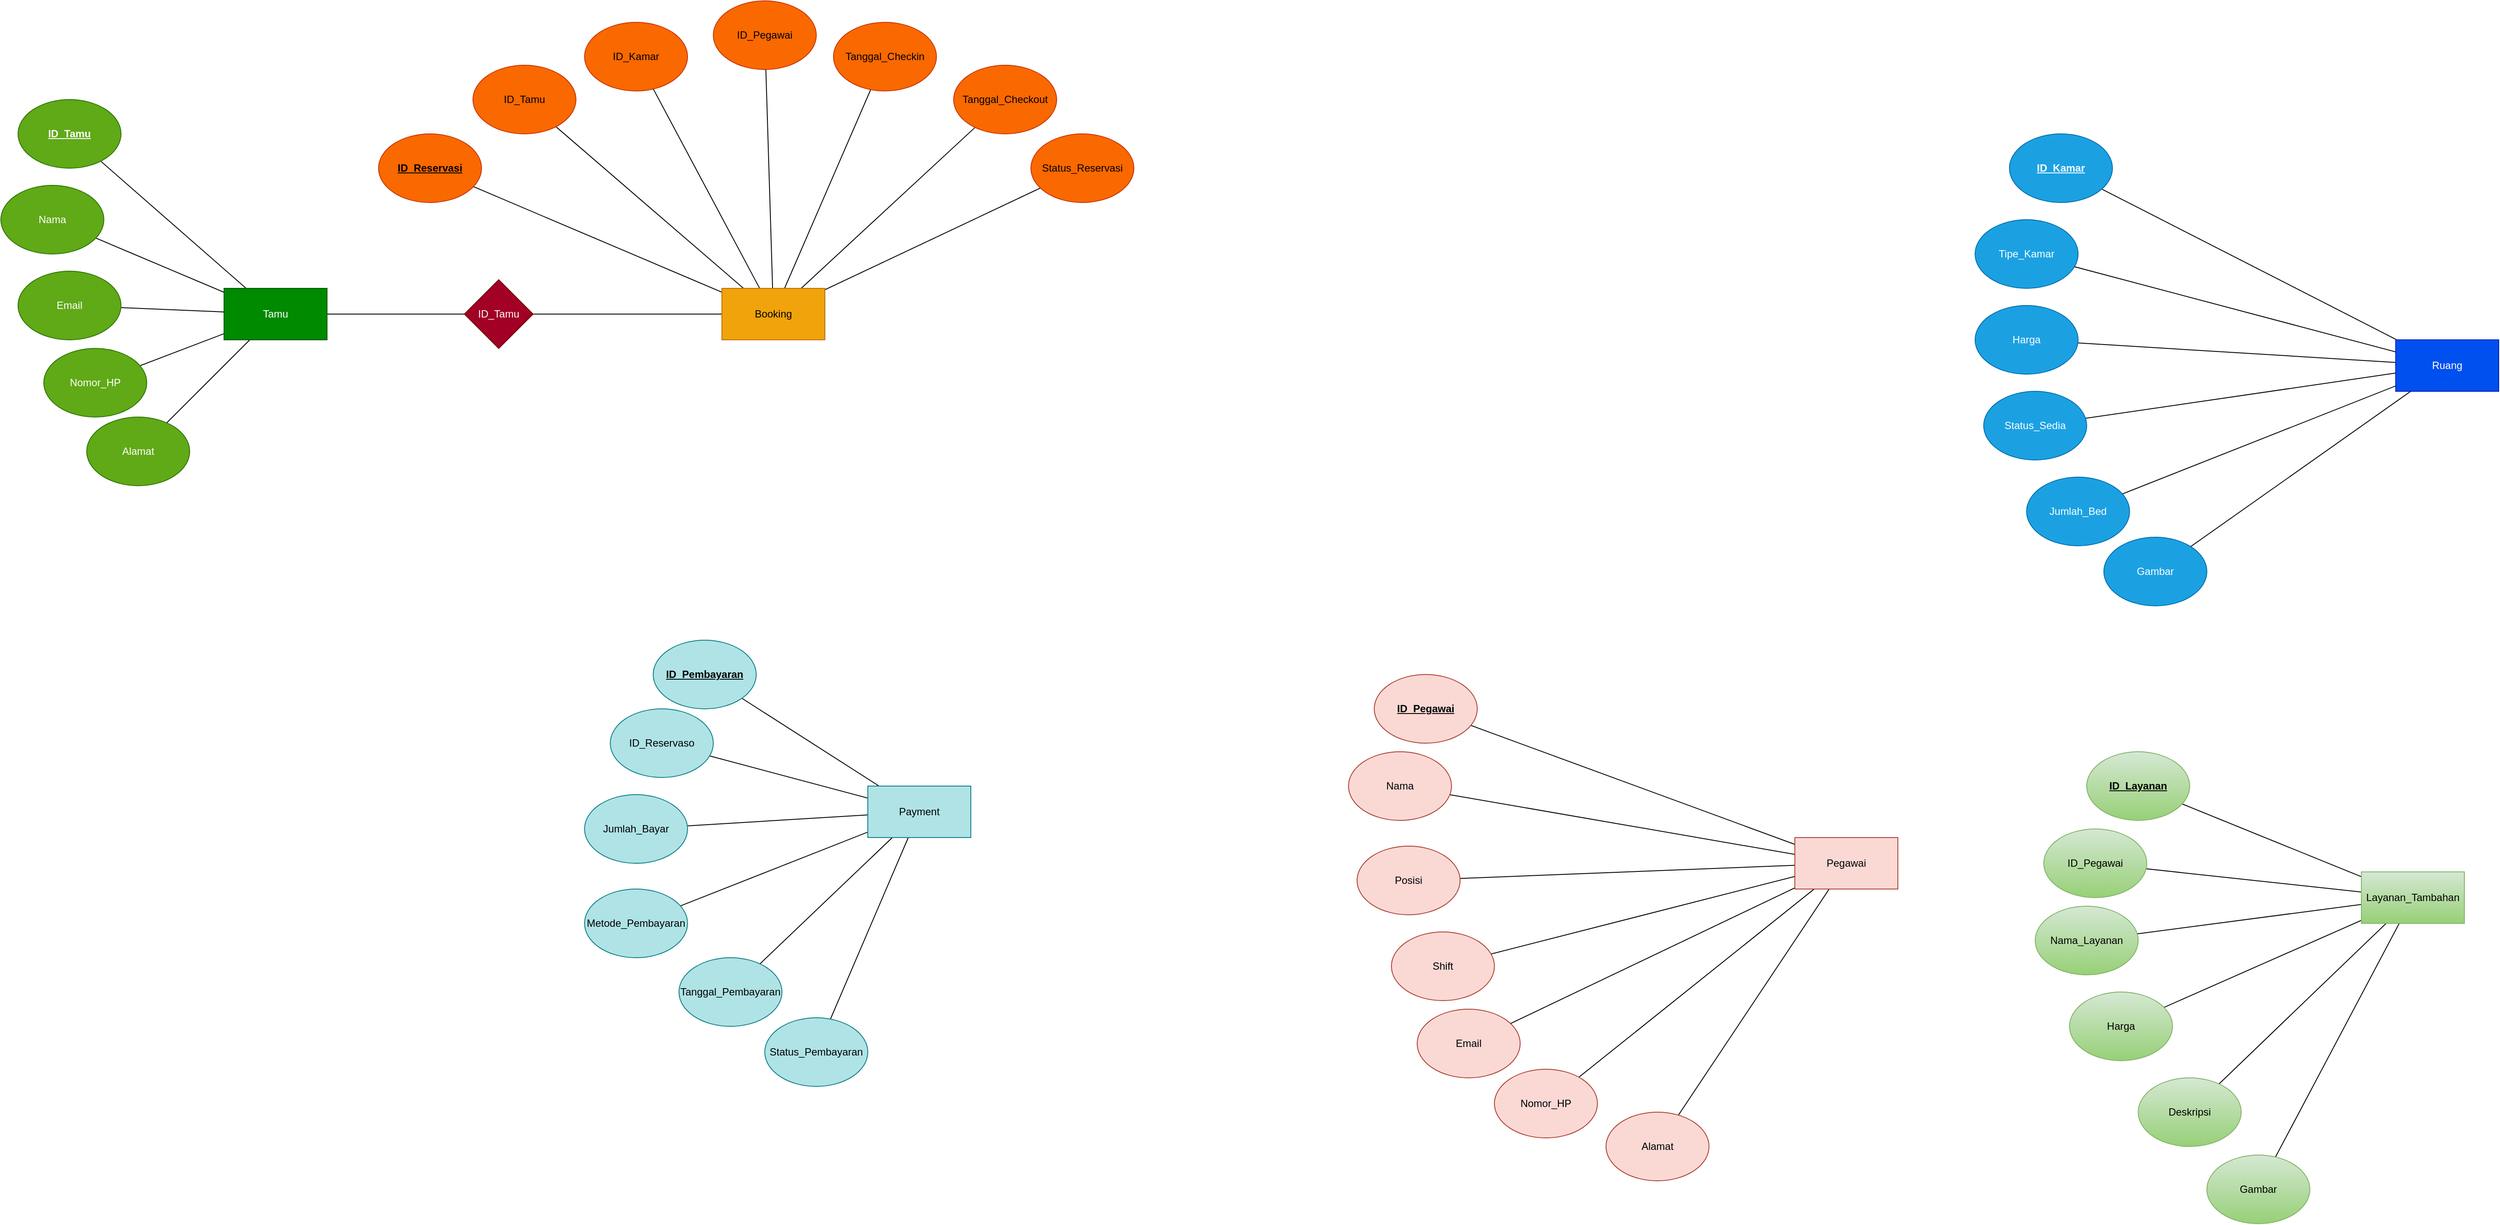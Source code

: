 <mxfile version="26.2.13">
  <diagram name="Page-1" id="5b6cXbMIFhht2GzxUnYm">
    <mxGraphModel dx="1453" dy="1465" grid="1" gridSize="10" guides="1" tooltips="1" connect="1" arrows="1" fold="1" page="1" pageScale="1" pageWidth="850" pageHeight="1100" math="0" shadow="0">
      <root>
        <mxCell id="0" />
        <mxCell id="1" parent="0" />
        <mxCell id="e2a9GpqA6ZSLNUHN16Bm-10" value="" style="endArrow=none;html=1;rounded=0;entryX=0.5;entryY=0.5;entryDx=0;entryDy=0;entryPerimeter=0;exitX=0.5;exitY=0.5;exitDx=0;exitDy=0;exitPerimeter=0;" edge="1" parent="1" source="e2a9GpqA6ZSLNUHN16Bm-9" target="p-pOgN2rcpTyZTC6pipD-4">
          <mxGeometry width="50" height="50" relative="1" as="geometry">
            <mxPoint x="-260" y="160" as="sourcePoint" />
            <mxPoint x="-210" y="110" as="targetPoint" />
          </mxGeometry>
        </mxCell>
        <mxCell id="e2a9GpqA6ZSLNUHN16Bm-11" value="" style="endArrow=none;html=1;rounded=0;entryX=0.5;entryY=0.5;entryDx=0;entryDy=0;entryPerimeter=0;exitX=0.5;exitY=0.5;exitDx=0;exitDy=0;exitPerimeter=0;" edge="1" parent="1" source="e2a9GpqA6ZSLNUHN16Bm-9" target="p-pOgN2rcpTyZTC6pipD-13">
          <mxGeometry width="50" height="50" relative="1" as="geometry">
            <mxPoint x="-170" y="100" as="sourcePoint" />
            <mxPoint x="-210" y="110" as="targetPoint" />
          </mxGeometry>
        </mxCell>
        <mxCell id="e2a9GpqA6ZSLNUHN16Bm-6" value="" style="endArrow=none;html=1;rounded=0;entryX=0.5;entryY=0.5;entryDx=0;entryDy=0;entryPerimeter=0;exitX=0.5;exitY=0.5;exitDx=0;exitDy=0;exitPerimeter=0;" edge="1" parent="1" source="p-pOgN2rcpTyZTC6pipD-15" target="e2a9GpqA6ZSLNUHN16Bm-5">
          <mxGeometry width="50" height="50" relative="1" as="geometry">
            <mxPoint x="1550" y="790" as="sourcePoint" />
            <mxPoint x="1600" y="740" as="targetPoint" />
          </mxGeometry>
        </mxCell>
        <mxCell id="e2a9GpqA6ZSLNUHN16Bm-2" value="" style="endArrow=none;html=1;rounded=0;entryX=0.5;entryY=0.5;entryDx=0;entryDy=0;entryPerimeter=0;exitX=0.5;exitY=0.5;exitDx=0;exitDy=0;exitPerimeter=0;" edge="1" parent="1" source="p-pOgN2rcpTyZTC6pipD-13" target="e2a9GpqA6ZSLNUHN16Bm-1">
          <mxGeometry width="50" height="50" relative="1" as="geometry">
            <mxPoint x="850" y="90" as="sourcePoint" />
            <mxPoint x="900" y="40" as="targetPoint" />
          </mxGeometry>
        </mxCell>
        <mxCell id="p-pOgN2rcpTyZTC6pipD-81" value="" style="endArrow=none;html=1;rounded=0;exitX=0.5;exitY=0.5;exitDx=0;exitDy=0;exitPerimeter=0;entryX=0.5;entryY=0.5;entryDx=0;entryDy=0;entryPerimeter=0;" parent="1" source="p-pOgN2rcpTyZTC6pipD-80" target="p-pOgN2rcpTyZTC6pipD-15" edge="1">
          <mxGeometry width="50" height="50" relative="1" as="geometry">
            <mxPoint x="1530" y="860" as="sourcePoint" />
            <mxPoint x="1580" y="810" as="targetPoint" />
          </mxGeometry>
        </mxCell>
        <mxCell id="p-pOgN2rcpTyZTC6pipD-82" value="" style="endArrow=none;html=1;rounded=0;entryX=0.5;entryY=0.5;entryDx=0;entryDy=0;entryPerimeter=0;exitX=0.5;exitY=0.5;exitDx=0;exitDy=0;exitPerimeter=0;" parent="1" source="p-pOgN2rcpTyZTC6pipD-15" target="p-pOgN2rcpTyZTC6pipD-79" edge="1">
          <mxGeometry width="50" height="50" relative="1" as="geometry">
            <mxPoint x="1530" y="860" as="sourcePoint" />
            <mxPoint x="1580" y="810" as="targetPoint" />
          </mxGeometry>
        </mxCell>
        <mxCell id="p-pOgN2rcpTyZTC6pipD-83" value="" style="endArrow=none;html=1;rounded=0;entryX=0.5;entryY=0.5;entryDx=0;entryDy=0;entryPerimeter=0;exitX=0.5;exitY=0.5;exitDx=0;exitDy=0;exitPerimeter=0;" parent="1" source="p-pOgN2rcpTyZTC6pipD-15" target="p-pOgN2rcpTyZTC6pipD-78" edge="1">
          <mxGeometry width="50" height="50" relative="1" as="geometry">
            <mxPoint x="1530" y="860" as="sourcePoint" />
            <mxPoint x="1580" y="810" as="targetPoint" />
          </mxGeometry>
        </mxCell>
        <mxCell id="p-pOgN2rcpTyZTC6pipD-84" value="" style="endArrow=none;html=1;rounded=0;entryX=0.5;entryY=0.5;entryDx=0;entryDy=0;entryPerimeter=0;exitX=0.5;exitY=0.5;exitDx=0;exitDy=0;exitPerimeter=0;" parent="1" source="p-pOgN2rcpTyZTC6pipD-15" target="p-pOgN2rcpTyZTC6pipD-77" edge="1">
          <mxGeometry width="50" height="50" relative="1" as="geometry">
            <mxPoint x="1530" y="860" as="sourcePoint" />
            <mxPoint x="1580" y="810" as="targetPoint" />
          </mxGeometry>
        </mxCell>
        <mxCell id="p-pOgN2rcpTyZTC6pipD-85" value="" style="endArrow=none;html=1;rounded=0;entryX=0.5;entryY=0.5;entryDx=0;entryDy=0;entryPerimeter=0;exitX=0.5;exitY=0.5;exitDx=0;exitDy=0;exitPerimeter=0;" parent="1" source="p-pOgN2rcpTyZTC6pipD-15" target="p-pOgN2rcpTyZTC6pipD-76" edge="1">
          <mxGeometry width="50" height="50" relative="1" as="geometry">
            <mxPoint x="1530" y="860" as="sourcePoint" />
            <mxPoint x="1580" y="810" as="targetPoint" />
          </mxGeometry>
        </mxCell>
        <mxCell id="p-pOgN2rcpTyZTC6pipD-69" value="" style="endArrow=none;html=1;rounded=0;exitX=0.5;exitY=0.5;exitDx=0;exitDy=0;exitPerimeter=0;entryX=0.5;entryY=0.5;entryDx=0;entryDy=0;entryPerimeter=0;" parent="1" source="p-pOgN2rcpTyZTC6pipD-68" target="p-pOgN2rcpTyZTC6pipD-60" edge="1">
          <mxGeometry width="50" height="50" relative="1" as="geometry">
            <mxPoint x="880" y="730" as="sourcePoint" />
            <mxPoint x="930" y="680" as="targetPoint" />
          </mxGeometry>
        </mxCell>
        <mxCell id="p-pOgN2rcpTyZTC6pipD-70" value="" style="endArrow=none;html=1;rounded=0;entryX=0.5;entryY=0.5;entryDx=0;entryDy=0;entryPerimeter=0;exitX=0.5;exitY=0.5;exitDx=0;exitDy=0;exitPerimeter=0;" parent="1" source="p-pOgN2rcpTyZTC6pipD-67" target="p-pOgN2rcpTyZTC6pipD-60" edge="1">
          <mxGeometry width="50" height="50" relative="1" as="geometry">
            <mxPoint x="880" y="730" as="sourcePoint" />
            <mxPoint x="930" y="680" as="targetPoint" />
          </mxGeometry>
        </mxCell>
        <mxCell id="p-pOgN2rcpTyZTC6pipD-71" value="" style="endArrow=none;html=1;rounded=0;exitX=0.5;exitY=0.5;exitDx=0;exitDy=0;exitPerimeter=0;entryX=0.5;entryY=0.5;entryDx=0;entryDy=0;entryPerimeter=0;" parent="1" source="p-pOgN2rcpTyZTC6pipD-66" target="p-pOgN2rcpTyZTC6pipD-60" edge="1">
          <mxGeometry width="50" height="50" relative="1" as="geometry">
            <mxPoint x="880" y="730" as="sourcePoint" />
            <mxPoint x="930" y="680" as="targetPoint" />
          </mxGeometry>
        </mxCell>
        <mxCell id="p-pOgN2rcpTyZTC6pipD-72" value="" style="endArrow=none;html=1;rounded=0;entryX=0.5;entryY=0.5;entryDx=0;entryDy=0;entryPerimeter=0;exitX=0.5;exitY=0.5;exitDx=0;exitDy=0;exitPerimeter=0;" parent="1" source="p-pOgN2rcpTyZTC6pipD-65" target="p-pOgN2rcpTyZTC6pipD-60" edge="1">
          <mxGeometry width="50" height="50" relative="1" as="geometry">
            <mxPoint x="880" y="730" as="sourcePoint" />
            <mxPoint x="930" y="680" as="targetPoint" />
          </mxGeometry>
        </mxCell>
        <mxCell id="p-pOgN2rcpTyZTC6pipD-73" value="" style="endArrow=none;html=1;rounded=0;entryX=0.5;entryY=0.5;entryDx=0;entryDy=0;entryPerimeter=0;exitX=0.5;exitY=0.5;exitDx=0;exitDy=0;exitPerimeter=0;" parent="1" source="p-pOgN2rcpTyZTC6pipD-64" target="p-pOgN2rcpTyZTC6pipD-60" edge="1">
          <mxGeometry width="50" height="50" relative="1" as="geometry">
            <mxPoint x="880" y="730" as="sourcePoint" />
            <mxPoint x="930" y="680" as="targetPoint" />
          </mxGeometry>
        </mxCell>
        <mxCell id="p-pOgN2rcpTyZTC6pipD-74" value="" style="endArrow=none;html=1;rounded=0;entryX=0.5;entryY=0.5;entryDx=0;entryDy=0;entryPerimeter=0;exitX=0.5;exitY=0.5;exitDx=0;exitDy=0;exitPerimeter=0;" parent="1" source="p-pOgN2rcpTyZTC6pipD-63" target="p-pOgN2rcpTyZTC6pipD-60" edge="1">
          <mxGeometry width="50" height="50" relative="1" as="geometry">
            <mxPoint x="880" y="730" as="sourcePoint" />
            <mxPoint x="930" y="680" as="targetPoint" />
          </mxGeometry>
        </mxCell>
        <mxCell id="p-pOgN2rcpTyZTC6pipD-75" value="" style="endArrow=none;html=1;rounded=0;entryX=0.5;entryY=0.5;entryDx=0;entryDy=0;entryPerimeter=0;exitX=0.5;exitY=0.5;exitDx=0;exitDy=0;exitPerimeter=0;" parent="1" source="p-pOgN2rcpTyZTC6pipD-60" target="p-pOgN2rcpTyZTC6pipD-61" edge="1">
          <mxGeometry width="50" height="50" relative="1" as="geometry">
            <mxPoint x="880" y="730" as="sourcePoint" />
            <mxPoint x="930" y="680" as="targetPoint" />
          </mxGeometry>
        </mxCell>
        <mxCell id="p-pOgN2rcpTyZTC6pipD-54" value="" style="endArrow=none;html=1;rounded=0;entryX=0.5;entryY=0.5;entryDx=0;entryDy=0;entryPerimeter=0;exitX=0.5;exitY=0.5;exitDx=0;exitDy=0;exitPerimeter=0;" parent="1" source="p-pOgN2rcpTyZTC6pipD-53" target="p-pOgN2rcpTyZTC6pipD-14" edge="1">
          <mxGeometry width="50" height="50" relative="1" as="geometry">
            <mxPoint x="310" y="650" as="sourcePoint" />
            <mxPoint x="220" y="730" as="targetPoint" />
          </mxGeometry>
        </mxCell>
        <mxCell id="p-pOgN2rcpTyZTC6pipD-55" value="" style="endArrow=none;html=1;rounded=0;entryX=0.5;entryY=0.5;entryDx=0;entryDy=0;entryPerimeter=0;exitX=0.5;exitY=0.5;exitDx=0;exitDy=0;exitPerimeter=0;" parent="1" source="p-pOgN2rcpTyZTC6pipD-52" target="p-pOgN2rcpTyZTC6pipD-14" edge="1">
          <mxGeometry width="50" height="50" relative="1" as="geometry">
            <mxPoint x="310" y="650" as="sourcePoint" />
            <mxPoint x="360" y="600" as="targetPoint" />
          </mxGeometry>
        </mxCell>
        <mxCell id="p-pOgN2rcpTyZTC6pipD-56" value="" style="endArrow=none;html=1;rounded=0;exitX=0.5;exitY=0.5;exitDx=0;exitDy=0;exitPerimeter=0;entryX=0.5;entryY=0.5;entryDx=0;entryDy=0;entryPerimeter=0;" parent="1" source="p-pOgN2rcpTyZTC6pipD-51" target="p-pOgN2rcpTyZTC6pipD-14" edge="1">
          <mxGeometry width="50" height="50" relative="1" as="geometry">
            <mxPoint x="310" y="650" as="sourcePoint" />
            <mxPoint x="220" y="720" as="targetPoint" />
          </mxGeometry>
        </mxCell>
        <mxCell id="p-pOgN2rcpTyZTC6pipD-57" value="" style="endArrow=none;html=1;rounded=0;entryX=0.5;entryY=0.5;entryDx=0;entryDy=0;entryPerimeter=0;exitX=0.5;exitY=0.5;exitDx=0;exitDy=0;exitPerimeter=0;" parent="1" source="p-pOgN2rcpTyZTC6pipD-14" target="p-pOgN2rcpTyZTC6pipD-50" edge="1">
          <mxGeometry width="50" height="50" relative="1" as="geometry">
            <mxPoint x="210" y="730" as="sourcePoint" />
            <mxPoint x="360" y="600" as="targetPoint" />
          </mxGeometry>
        </mxCell>
        <mxCell id="p-pOgN2rcpTyZTC6pipD-58" value="" style="endArrow=none;html=1;rounded=0;entryX=0.5;entryY=0.5;entryDx=0;entryDy=0;entryPerimeter=0;exitX=0.5;exitY=0.5;exitDx=0;exitDy=0;exitPerimeter=0;" parent="1" source="p-pOgN2rcpTyZTC6pipD-14" target="p-pOgN2rcpTyZTC6pipD-49" edge="1">
          <mxGeometry width="50" height="50" relative="1" as="geometry">
            <mxPoint x="310" y="650" as="sourcePoint" />
            <mxPoint x="360" y="600" as="targetPoint" />
          </mxGeometry>
        </mxCell>
        <mxCell id="p-pOgN2rcpTyZTC6pipD-59" value="" style="endArrow=none;html=1;rounded=0;entryX=0.5;entryY=0.5;entryDx=0;entryDy=0;entryPerimeter=0;exitX=0.5;exitY=0.5;exitDx=0;exitDy=0;exitPerimeter=0;" parent="1" source="p-pOgN2rcpTyZTC6pipD-14" target="p-pOgN2rcpTyZTC6pipD-48" edge="1">
          <mxGeometry width="50" height="50" relative="1" as="geometry">
            <mxPoint x="310" y="650" as="sourcePoint" />
            <mxPoint x="360" y="600" as="targetPoint" />
          </mxGeometry>
        </mxCell>
        <mxCell id="p-pOgN2rcpTyZTC6pipD-42" value="" style="endArrow=none;html=1;rounded=0;exitX=0.5;exitY=0.5;exitDx=0;exitDy=0;exitPerimeter=0;entryX=0.5;entryY=0.5;entryDx=0;entryDy=0;entryPerimeter=0;" parent="1" source="p-pOgN2rcpTyZTC6pipD-41" target="p-pOgN2rcpTyZTC6pipD-13" edge="1">
          <mxGeometry width="50" height="50" relative="1" as="geometry">
            <mxPoint x="450" y="70" as="sourcePoint" />
            <mxPoint x="500" y="20" as="targetPoint" />
          </mxGeometry>
        </mxCell>
        <mxCell id="p-pOgN2rcpTyZTC6pipD-43" value="" style="endArrow=none;html=1;rounded=0;exitX=0.5;exitY=0.5;exitDx=0;exitDy=0;exitPerimeter=0;entryX=0.5;entryY=0.5;entryDx=0;entryDy=0;entryPerimeter=0;" parent="1" source="p-pOgN2rcpTyZTC6pipD-40" target="p-pOgN2rcpTyZTC6pipD-13" edge="1">
          <mxGeometry width="50" height="50" relative="1" as="geometry">
            <mxPoint x="450" y="70" as="sourcePoint" />
            <mxPoint x="500" y="20" as="targetPoint" />
          </mxGeometry>
        </mxCell>
        <mxCell id="p-pOgN2rcpTyZTC6pipD-44" value="" style="endArrow=none;html=1;rounded=0;exitX=0.5;exitY=0.5;exitDx=0;exitDy=0;exitPerimeter=0;entryX=0.5;entryY=0.5;entryDx=0;entryDy=0;entryPerimeter=0;" parent="1" source="p-pOgN2rcpTyZTC6pipD-39" target="p-pOgN2rcpTyZTC6pipD-13" edge="1">
          <mxGeometry width="50" height="50" relative="1" as="geometry">
            <mxPoint x="450" y="70" as="sourcePoint" />
            <mxPoint x="500" y="20" as="targetPoint" />
          </mxGeometry>
        </mxCell>
        <mxCell id="p-pOgN2rcpTyZTC6pipD-45" value="" style="endArrow=none;html=1;rounded=0;exitX=0.5;exitY=0.5;exitDx=0;exitDy=0;exitPerimeter=0;entryX=0.5;entryY=0.5;entryDx=0;entryDy=0;entryPerimeter=0;" parent="1" source="p-pOgN2rcpTyZTC6pipD-38" target="p-pOgN2rcpTyZTC6pipD-13" edge="1">
          <mxGeometry width="50" height="50" relative="1" as="geometry">
            <mxPoint x="450" y="70" as="sourcePoint" />
            <mxPoint x="500" y="20" as="targetPoint" />
          </mxGeometry>
        </mxCell>
        <mxCell id="p-pOgN2rcpTyZTC6pipD-46" value="" style="endArrow=none;html=1;rounded=0;entryX=0.5;entryY=0.5;entryDx=0;entryDy=0;entryPerimeter=0;exitX=0.5;exitY=0.5;exitDx=0;exitDy=0;exitPerimeter=0;" parent="1" source="p-pOgN2rcpTyZTC6pipD-13" target="p-pOgN2rcpTyZTC6pipD-37" edge="1">
          <mxGeometry width="50" height="50" relative="1" as="geometry">
            <mxPoint x="450" y="70" as="sourcePoint" />
            <mxPoint x="500" y="20" as="targetPoint" />
          </mxGeometry>
        </mxCell>
        <mxCell id="p-pOgN2rcpTyZTC6pipD-47" value="" style="endArrow=none;html=1;rounded=0;entryX=0.5;entryY=0.5;entryDx=0;entryDy=0;entryPerimeter=0;exitX=0.5;exitY=0.5;exitDx=0;exitDy=0;exitPerimeter=0;" parent="1" source="p-pOgN2rcpTyZTC6pipD-13" target="p-pOgN2rcpTyZTC6pipD-36" edge="1">
          <mxGeometry width="50" height="50" relative="1" as="geometry">
            <mxPoint x="450" y="70" as="sourcePoint" />
            <mxPoint x="500" y="20" as="targetPoint" />
          </mxGeometry>
        </mxCell>
        <mxCell id="p-pOgN2rcpTyZTC6pipD-30" value="" style="endArrow=none;html=1;rounded=0;exitX=0.5;exitY=0.5;exitDx=0;exitDy=0;exitPerimeter=0;entryX=0.5;entryY=0.5;entryDx=0;entryDy=0;entryPerimeter=0;" parent="1" source="p-pOgN2rcpTyZTC6pipD-24" target="p-pOgN2rcpTyZTC6pipD-12" edge="1">
          <mxGeometry width="50" height="50" relative="1" as="geometry">
            <mxPoint x="1800" y="170" as="sourcePoint" />
            <mxPoint x="1850" y="120" as="targetPoint" />
          </mxGeometry>
        </mxCell>
        <mxCell id="p-pOgN2rcpTyZTC6pipD-31" value="" style="endArrow=none;html=1;rounded=0;exitX=0.5;exitY=0.5;exitDx=0;exitDy=0;exitPerimeter=0;entryX=0.5;entryY=0.5;entryDx=0;entryDy=0;entryPerimeter=0;" parent="1" source="p-pOgN2rcpTyZTC6pipD-27" target="p-pOgN2rcpTyZTC6pipD-12" edge="1">
          <mxGeometry width="50" height="50" relative="1" as="geometry">
            <mxPoint x="1800" y="270" as="sourcePoint" />
            <mxPoint x="1850" y="220" as="targetPoint" />
          </mxGeometry>
        </mxCell>
        <mxCell id="p-pOgN2rcpTyZTC6pipD-32" value="" style="endArrow=none;html=1;rounded=0;exitX=0.5;exitY=0.5;exitDx=0;exitDy=0;exitPerimeter=0;entryX=0.5;entryY=0.5;entryDx=0;entryDy=0;entryPerimeter=0;" parent="1" source="p-pOgN2rcpTyZTC6pipD-26" target="p-pOgN2rcpTyZTC6pipD-12" edge="1">
          <mxGeometry width="50" height="50" relative="1" as="geometry">
            <mxPoint x="1810" y="280" as="sourcePoint" />
            <mxPoint x="1860" y="230" as="targetPoint" />
          </mxGeometry>
        </mxCell>
        <mxCell id="p-pOgN2rcpTyZTC6pipD-33" value="" style="endArrow=none;html=1;rounded=0;exitX=0.5;exitY=0.5;exitDx=0;exitDy=0;exitPerimeter=0;entryX=0.5;entryY=0.5;entryDx=0;entryDy=0;entryPerimeter=0;" parent="1" source="p-pOgN2rcpTyZTC6pipD-28" target="p-pOgN2rcpTyZTC6pipD-12" edge="1">
          <mxGeometry width="50" height="50" relative="1" as="geometry">
            <mxPoint x="1820" y="290" as="sourcePoint" />
            <mxPoint x="1870" y="240" as="targetPoint" />
          </mxGeometry>
        </mxCell>
        <mxCell id="p-pOgN2rcpTyZTC6pipD-34" value="" style="endArrow=none;html=1;rounded=0;exitX=0.5;exitY=0.5;exitDx=0;exitDy=0;exitPerimeter=0;entryX=0.5;entryY=0.5;entryDx=0;entryDy=0;entryPerimeter=0;" parent="1" source="p-pOgN2rcpTyZTC6pipD-29" target="p-pOgN2rcpTyZTC6pipD-12" edge="1">
          <mxGeometry width="50" height="50" relative="1" as="geometry">
            <mxPoint x="1830" y="300" as="sourcePoint" />
            <mxPoint x="1880" y="250" as="targetPoint" />
          </mxGeometry>
        </mxCell>
        <mxCell id="p-pOgN2rcpTyZTC6pipD-35" value="" style="endArrow=none;html=1;rounded=0;exitX=0.5;exitY=0.5;exitDx=0;exitDy=0;exitPerimeter=0;entryX=0.5;entryY=0.5;entryDx=0;entryDy=0;entryPerimeter=0;" parent="1" source="p-pOgN2rcpTyZTC6pipD-25" target="p-pOgN2rcpTyZTC6pipD-12" edge="1">
          <mxGeometry width="50" height="50" relative="1" as="geometry">
            <mxPoint x="1840" y="310" as="sourcePoint" />
            <mxPoint x="1890" y="260" as="targetPoint" />
          </mxGeometry>
        </mxCell>
        <mxCell id="p-pOgN2rcpTyZTC6pipD-20" value="" style="endArrow=none;html=1;rounded=0;exitX=0.5;exitY=0.5;exitDx=0;exitDy=0;exitPerimeter=0;entryX=0.5;entryY=0.5;entryDx=0;entryDy=0;entryPerimeter=0;" parent="1" source="p-pOgN2rcpTyZTC6pipD-16" target="p-pOgN2rcpTyZTC6pipD-4" edge="1">
          <mxGeometry width="50" height="50" relative="1" as="geometry">
            <mxPoint x="-760" y="230" as="sourcePoint" />
            <mxPoint x="-760" y="60" as="targetPoint" />
          </mxGeometry>
        </mxCell>
        <mxCell id="p-pOgN2rcpTyZTC6pipD-21" value="" style="endArrow=none;html=1;rounded=0;exitX=0.5;exitY=0.5;exitDx=0;exitDy=0;exitPerimeter=0;entryX=0.5;entryY=0.5;entryDx=0;entryDy=0;entryPerimeter=0;" parent="1" source="p-pOgN2rcpTyZTC6pipD-17" target="p-pOgN2rcpTyZTC6pipD-4" edge="1">
          <mxGeometry width="50" height="50" relative="1" as="geometry">
            <mxPoint x="-620" y="230" as="sourcePoint" />
            <mxPoint x="-750" y="60" as="targetPoint" />
          </mxGeometry>
        </mxCell>
        <mxCell id="p-pOgN2rcpTyZTC6pipD-22" value="" style="endArrow=none;html=1;rounded=0;exitX=0.5;exitY=0.5;exitDx=0;exitDy=0;exitPerimeter=0;entryX=0.5;entryY=0.5;entryDx=0;entryDy=0;entryPerimeter=0;" parent="1" source="p-pOgN2rcpTyZTC6pipD-18" target="p-pOgN2rcpTyZTC6pipD-4" edge="1">
          <mxGeometry width="50" height="50" relative="1" as="geometry">
            <mxPoint x="-480" y="240" as="sourcePoint" />
            <mxPoint x="-760" y="60" as="targetPoint" />
          </mxGeometry>
        </mxCell>
        <mxCell id="p-pOgN2rcpTyZTC6pipD-23" value="" style="endArrow=none;html=1;rounded=0;exitX=0.5;exitY=0.5;exitDx=0;exitDy=0;exitPerimeter=0;entryX=0.5;entryY=0.5;entryDx=0;entryDy=0;entryPerimeter=0;" parent="1" source="p-pOgN2rcpTyZTC6pipD-19" target="p-pOgN2rcpTyZTC6pipD-4" edge="1">
          <mxGeometry width="50" height="50" relative="1" as="geometry">
            <mxPoint x="-350" y="230" as="sourcePoint" />
            <mxPoint x="-760" y="60" as="targetPoint" />
          </mxGeometry>
        </mxCell>
        <mxCell id="p-pOgN2rcpTyZTC6pipD-10" value="" style="endArrow=none;html=1;rounded=0;exitX=0.5;exitY=0.5;exitDx=0;exitDy=0;exitPerimeter=0;entryX=0.5;entryY=0.5;entryDx=0;entryDy=0;entryPerimeter=0;" parent="1" source="p-pOgN2rcpTyZTC6pipD-8" target="p-pOgN2rcpTyZTC6pipD-4" edge="1">
          <mxGeometry width="50" height="50" relative="1" as="geometry">
            <mxPoint x="-530" y="310" as="sourcePoint" />
            <mxPoint x="-480" y="260" as="targetPoint" />
          </mxGeometry>
        </mxCell>
        <mxCell id="p-pOgN2rcpTyZTC6pipD-4" value="Tamu" style="rounded=0;whiteSpace=wrap;html=1;points=[[0.5,0.5,0,0,0]];fillColor=#008a00;fontColor=#ffffff;strokeColor=#005700;" parent="1" vertex="1">
          <mxGeometry x="-580" width="120" height="60" as="geometry" />
        </mxCell>
        <mxCell id="p-pOgN2rcpTyZTC6pipD-8" value="&lt;b&gt;&lt;u&gt;ID_Tamu&lt;/u&gt;&lt;/b&gt;" style="ellipse;whiteSpace=wrap;html=1;points=[[0.5,0.5,0,0,0]];fillColor=#60a917;fontColor=#ffffff;strokeColor=#2D7600;" parent="1" vertex="1">
          <mxGeometry x="-820" y="-220" width="120" height="80" as="geometry" />
        </mxCell>
        <mxCell id="p-pOgN2rcpTyZTC6pipD-12" value="Ruang" style="rounded=0;whiteSpace=wrap;html=1;points=[[0.5,0.5,0,0,0]];fillColor=#0050ef;fontColor=#ffffff;strokeColor=#001DBC;" parent="1" vertex="1">
          <mxGeometry x="1950" y="60" width="120" height="60" as="geometry" />
        </mxCell>
        <mxCell id="p-pOgN2rcpTyZTC6pipD-13" value="Booking" style="rounded=0;whiteSpace=wrap;html=1;points=[[0.5,0.5,0,0,0]];fillColor=#f0a30a;fontColor=#000000;strokeColor=#BD7000;" parent="1" vertex="1">
          <mxGeometry width="120" height="60" as="geometry" />
        </mxCell>
        <mxCell id="p-pOgN2rcpTyZTC6pipD-14" value="Payment" style="rounded=0;whiteSpace=wrap;html=1;points=[[0.5,0.5,0,0,0]];fillColor=#b0e3e6;strokeColor=#0e8088;" parent="1" vertex="1">
          <mxGeometry x="170" y="580" width="120" height="60" as="geometry" />
        </mxCell>
        <mxCell id="p-pOgN2rcpTyZTC6pipD-15" value="Layanan_Tambahan" style="rounded=0;whiteSpace=wrap;html=1;points=[[0.5,0.5,0,0,0]];fillColor=#d5e8d4;gradientColor=#97d077;strokeColor=#82b366;" parent="1" vertex="1">
          <mxGeometry x="1910" y="680" width="120" height="60" as="geometry" />
        </mxCell>
        <mxCell id="p-pOgN2rcpTyZTC6pipD-16" value="Nama" style="ellipse;whiteSpace=wrap;html=1;points=[[0.5,0.5,0,0,0]];fillColor=#60a917;fontColor=#ffffff;strokeColor=#2D7600;" parent="1" vertex="1">
          <mxGeometry x="-840" y="-120" width="120" height="80" as="geometry" />
        </mxCell>
        <mxCell id="p-pOgN2rcpTyZTC6pipD-17" value="Email" style="ellipse;whiteSpace=wrap;html=1;points=[[0.5,0.5,0,0,0]];fillColor=#60a917;fontColor=#ffffff;strokeColor=#2D7600;" parent="1" vertex="1">
          <mxGeometry x="-820" y="-20" width="120" height="80" as="geometry" />
        </mxCell>
        <mxCell id="p-pOgN2rcpTyZTC6pipD-18" value="Nomor_HP" style="ellipse;whiteSpace=wrap;html=1;points=[[0.5,0.5,0,0,0]];fillColor=#60a917;fontColor=#ffffff;strokeColor=#2D7600;" parent="1" vertex="1">
          <mxGeometry x="-790" y="70" width="120" height="80" as="geometry" />
        </mxCell>
        <mxCell id="p-pOgN2rcpTyZTC6pipD-19" value="Alamat" style="ellipse;whiteSpace=wrap;html=1;points=[[0.5,0.5,0,0,0]];fillColor=#60a917;fontColor=#ffffff;strokeColor=#2D7600;" parent="1" vertex="1">
          <mxGeometry x="-740" y="150" width="120" height="80" as="geometry" />
        </mxCell>
        <mxCell id="p-pOgN2rcpTyZTC6pipD-24" value="&lt;b&gt;&lt;u&gt;ID_Kamar&lt;/u&gt;&lt;/b&gt;" style="ellipse;whiteSpace=wrap;html=1;points=[[0.5,0.5,0,0,0]];fillColor=#1ba1e2;fontColor=#ffffff;strokeColor=#006EAF;" parent="1" vertex="1">
          <mxGeometry x="1500" y="-180" width="120" height="80" as="geometry" />
        </mxCell>
        <mxCell id="p-pOgN2rcpTyZTC6pipD-25" value="Tipe_Kamar" style="ellipse;whiteSpace=wrap;html=1;points=[[0.5,0.5,0,0,0]];fillColor=#1ba1e2;fontColor=#ffffff;strokeColor=#006EAF;" parent="1" vertex="1">
          <mxGeometry x="1460" y="-80" width="120" height="80" as="geometry" />
        </mxCell>
        <mxCell id="p-pOgN2rcpTyZTC6pipD-26" value="Harga" style="ellipse;whiteSpace=wrap;html=1;points=[[0.5,0.5,0,0,0]];fillColor=#1ba1e2;fontColor=#ffffff;strokeColor=#006EAF;" parent="1" vertex="1">
          <mxGeometry x="1460" y="20" width="120" height="80" as="geometry" />
        </mxCell>
        <mxCell id="p-pOgN2rcpTyZTC6pipD-27" value="Status_Sedia" style="ellipse;whiteSpace=wrap;html=1;points=[[0.5,0.5,0,0,0]];fillColor=#1ba1e2;fontColor=#ffffff;strokeColor=#006EAF;" parent="1" vertex="1">
          <mxGeometry x="1470" y="120" width="120" height="80" as="geometry" />
        </mxCell>
        <mxCell id="p-pOgN2rcpTyZTC6pipD-28" value="Jumlah_Bed" style="ellipse;whiteSpace=wrap;html=1;points=[[0.5,0.5,0,0,0]];fillColor=#1ba1e2;fontColor=#ffffff;strokeColor=#006EAF;" parent="1" vertex="1">
          <mxGeometry x="1520" y="220" width="120" height="80" as="geometry" />
        </mxCell>
        <mxCell id="p-pOgN2rcpTyZTC6pipD-29" value="Gambar" style="ellipse;whiteSpace=wrap;html=1;points=[[0.5,0.5,0,0,0]];fillColor=#1ba1e2;fontColor=#ffffff;strokeColor=#006EAF;" parent="1" vertex="1">
          <mxGeometry x="1610" y="290" width="120" height="80" as="geometry" />
        </mxCell>
        <mxCell id="p-pOgN2rcpTyZTC6pipD-36" value="&lt;b&gt;&lt;u&gt;ID_Reservasi&lt;/u&gt;&lt;/b&gt;" style="ellipse;whiteSpace=wrap;html=1;points=[[0.5,0.5,0,0,0]];fillColor=#fa6800;strokeColor=#C73500;fontColor=#000000;" parent="1" vertex="1">
          <mxGeometry x="-400" y="-180" width="120" height="80" as="geometry" />
        </mxCell>
        <mxCell id="p-pOgN2rcpTyZTC6pipD-37" value="ID_Tamu" style="ellipse;whiteSpace=wrap;html=1;points=[[0.5,0.5,0,0,0]];fillColor=#fa6800;strokeColor=#C73500;fontColor=#000000;" parent="1" vertex="1">
          <mxGeometry x="-290" y="-260" width="120" height="80" as="geometry" />
        </mxCell>
        <mxCell id="p-pOgN2rcpTyZTC6pipD-38" value="ID_Kamar" style="ellipse;whiteSpace=wrap;html=1;points=[[0.5,0.5,0,0,0]];fillColor=#fa6800;strokeColor=#C73500;fontColor=#000000;" parent="1" vertex="1">
          <mxGeometry x="-160" y="-310" width="120" height="80" as="geometry" />
        </mxCell>
        <mxCell id="p-pOgN2rcpTyZTC6pipD-39" value="Tanggal_Checkin" style="ellipse;whiteSpace=wrap;html=1;points=[[0.5,0.5,0,0,0]];fillColor=#fa6800;strokeColor=#C73500;fontColor=#000000;" parent="1" vertex="1">
          <mxGeometry x="130" y="-310" width="120" height="80" as="geometry" />
        </mxCell>
        <mxCell id="p-pOgN2rcpTyZTC6pipD-40" value="Tanggal_Checkout" style="ellipse;whiteSpace=wrap;html=1;points=[[0.5,0.5,0,0,0]];fillColor=#fa6800;strokeColor=#C73500;fontColor=#000000;" parent="1" vertex="1">
          <mxGeometry x="270" y="-260" width="120" height="80" as="geometry" />
        </mxCell>
        <mxCell id="p-pOgN2rcpTyZTC6pipD-41" value="Status_Reservasi" style="ellipse;whiteSpace=wrap;html=1;points=[[0.5,0.5,0,0,0]];fillColor=#fa6800;strokeColor=#C73500;fontColor=#000000;" parent="1" vertex="1">
          <mxGeometry x="360" y="-180" width="120" height="80" as="geometry" />
        </mxCell>
        <mxCell id="p-pOgN2rcpTyZTC6pipD-48" value="&lt;b&gt;&lt;u&gt;ID_Pembayaran&lt;/u&gt;&lt;/b&gt;" style="ellipse;whiteSpace=wrap;html=1;points=[[0.5,0.5,0,0,0]];fillColor=#b0e3e6;strokeColor=#0e8088;" parent="1" vertex="1">
          <mxGeometry x="-80" y="410" width="120" height="80" as="geometry" />
        </mxCell>
        <mxCell id="p-pOgN2rcpTyZTC6pipD-49" value="ID_Reservaso" style="ellipse;whiteSpace=wrap;html=1;points=[[0.5,0.5,0,0,0]];fillColor=#b0e3e6;strokeColor=#0e8088;" parent="1" vertex="1">
          <mxGeometry x="-130" y="490" width="120" height="80" as="geometry" />
        </mxCell>
        <mxCell id="p-pOgN2rcpTyZTC6pipD-50" value="Jumlah_Bayar" style="ellipse;whiteSpace=wrap;html=1;points=[[0.5,0.5,0,0,0]];fillColor=#b0e3e6;strokeColor=#0e8088;" parent="1" vertex="1">
          <mxGeometry x="-160" y="590" width="120" height="80" as="geometry" />
        </mxCell>
        <mxCell id="p-pOgN2rcpTyZTC6pipD-51" value="Metode_Pembayaran" style="ellipse;whiteSpace=wrap;html=1;points=[[0.5,0.5,0,0,0]];fillColor=#b0e3e6;strokeColor=#0e8088;" parent="1" vertex="1">
          <mxGeometry x="-160" y="700" width="120" height="80" as="geometry" />
        </mxCell>
        <mxCell id="p-pOgN2rcpTyZTC6pipD-52" value="Tanggal_Pembayaran" style="ellipse;whiteSpace=wrap;html=1;points=[[0.5,0.5,0,0,0]];fillColor=#b0e3e6;strokeColor=#0e8088;" parent="1" vertex="1">
          <mxGeometry x="-50" y="780" width="120" height="80" as="geometry" />
        </mxCell>
        <mxCell id="p-pOgN2rcpTyZTC6pipD-53" value="Status_Pembayaran" style="ellipse;whiteSpace=wrap;html=1;points=[[0.5,0.5,0,0,0]];fillColor=#b0e3e6;strokeColor=#0e8088;" parent="1" vertex="1">
          <mxGeometry x="50" y="850" width="120" height="80" as="geometry" />
        </mxCell>
        <mxCell id="p-pOgN2rcpTyZTC6pipD-60" value="Pegawai" style="rounded=0;whiteSpace=wrap;html=1;points=[[0.5,0.5,0,0,0]];fillColor=#fad9d5;strokeColor=#ae4132;" parent="1" vertex="1">
          <mxGeometry x="1250" y="640" width="120" height="60" as="geometry" />
        </mxCell>
        <mxCell id="p-pOgN2rcpTyZTC6pipD-61" value="&lt;b&gt;&lt;u&gt;ID_Pegawai&lt;/u&gt;&lt;/b&gt;" style="ellipse;whiteSpace=wrap;html=1;points=[[0.5,0.5,0,0,0]];fillColor=#fad9d5;strokeColor=#ae4132;" parent="1" vertex="1">
          <mxGeometry x="760" y="450" width="120" height="80" as="geometry" />
        </mxCell>
        <mxCell id="p-pOgN2rcpTyZTC6pipD-63" value="Nama" style="ellipse;whiteSpace=wrap;html=1;points=[[0.5,0.5,0,0,0]];fillColor=#fad9d5;strokeColor=#ae4132;" parent="1" vertex="1">
          <mxGeometry x="730" y="540" width="120" height="80" as="geometry" />
        </mxCell>
        <mxCell id="p-pOgN2rcpTyZTC6pipD-64" value="Posisi" style="ellipse;whiteSpace=wrap;html=1;points=[[0.5,0.5,0,0,0]];fillColor=#fad9d5;strokeColor=#ae4132;" parent="1" vertex="1">
          <mxGeometry x="740" y="650" width="120" height="80" as="geometry" />
        </mxCell>
        <mxCell id="p-pOgN2rcpTyZTC6pipD-65" value="Shift" style="ellipse;whiteSpace=wrap;html=1;points=[[0.5,0.5,0,0,0]];fillColor=#fad9d5;strokeColor=#ae4132;" parent="1" vertex="1">
          <mxGeometry x="780" y="750" width="120" height="80" as="geometry" />
        </mxCell>
        <mxCell id="p-pOgN2rcpTyZTC6pipD-66" value="Email" style="ellipse;whiteSpace=wrap;html=1;points=[[0.5,0.5,0,0,0]];fillColor=#fad9d5;strokeColor=#ae4132;" parent="1" vertex="1">
          <mxGeometry x="810" y="840" width="120" height="80" as="geometry" />
        </mxCell>
        <mxCell id="p-pOgN2rcpTyZTC6pipD-67" value="Nomor_HP" style="ellipse;whiteSpace=wrap;html=1;points=[[0.5,0.5,0,0,0]];fillColor=#fad9d5;strokeColor=#ae4132;" parent="1" vertex="1">
          <mxGeometry x="900" y="910" width="120" height="80" as="geometry" />
        </mxCell>
        <mxCell id="p-pOgN2rcpTyZTC6pipD-68" value="Alamat" style="ellipse;whiteSpace=wrap;html=1;points=[[0.5,0.5,0,0,0]];fillColor=#fad9d5;strokeColor=#ae4132;" parent="1" vertex="1">
          <mxGeometry x="1030" y="960" width="120" height="80" as="geometry" />
        </mxCell>
        <mxCell id="p-pOgN2rcpTyZTC6pipD-76" value="&lt;b&gt;&lt;u&gt;ID_Layanan&lt;/u&gt;&lt;/b&gt;" style="ellipse;whiteSpace=wrap;html=1;points=[[0.5,0.5,0,0,0]];fillColor=#d5e8d4;gradientColor=#97d077;strokeColor=#82b366;" parent="1" vertex="1">
          <mxGeometry x="1590" y="540" width="120" height="80" as="geometry" />
        </mxCell>
        <mxCell id="p-pOgN2rcpTyZTC6pipD-77" value="Nama_Layanan" style="ellipse;whiteSpace=wrap;html=1;points=[[0.5,0.5,0,0,0]];fillColor=#d5e8d4;gradientColor=#97d077;strokeColor=#82b366;" parent="1" vertex="1">
          <mxGeometry x="1530" y="720" width="120" height="80" as="geometry" />
        </mxCell>
        <mxCell id="p-pOgN2rcpTyZTC6pipD-78" value="Harga" style="ellipse;whiteSpace=wrap;html=1;points=[[0.5,0.5,0,0,0]];fillColor=#d5e8d4;gradientColor=#97d077;strokeColor=#82b366;" parent="1" vertex="1">
          <mxGeometry x="1570" y="820" width="120" height="80" as="geometry" />
        </mxCell>
        <mxCell id="p-pOgN2rcpTyZTC6pipD-79" value="Deskripsi" style="ellipse;whiteSpace=wrap;html=1;points=[[0.5,0.5,0,0,0]];fillColor=#d5e8d4;gradientColor=#97d077;strokeColor=#82b366;" parent="1" vertex="1">
          <mxGeometry x="1650" y="920" width="120" height="80" as="geometry" />
        </mxCell>
        <mxCell id="p-pOgN2rcpTyZTC6pipD-80" value="Gambar" style="ellipse;whiteSpace=wrap;html=1;points=[[0.5,0.5,0,0,0]];fillColor=#d5e8d4;gradientColor=#97d077;strokeColor=#82b366;" parent="1" vertex="1">
          <mxGeometry x="1730" y="1010" width="120" height="80" as="geometry" />
        </mxCell>
        <mxCell id="e2a9GpqA6ZSLNUHN16Bm-1" value="ID_Pegawai" style="ellipse;whiteSpace=wrap;html=1;points=[[0.5,0.5,0,0,0]];fillColor=#fa6800;strokeColor=#C73500;fontColor=#000000;" vertex="1" parent="1">
          <mxGeometry x="-10" y="-335" width="120" height="80" as="geometry" />
        </mxCell>
        <mxCell id="e2a9GpqA6ZSLNUHN16Bm-5" value="ID_Pegawai" style="ellipse;whiteSpace=wrap;html=1;points=[[0.5,0.5,0,0,0]];fillColor=#d5e8d4;gradientColor=#97d077;strokeColor=#82b366;" vertex="1" parent="1">
          <mxGeometry x="1540" y="630" width="120" height="80" as="geometry" />
        </mxCell>
        <mxCell id="e2a9GpqA6ZSLNUHN16Bm-9" value="ID_Tamu" style="rhombus;whiteSpace=wrap;html=1;fillColor=#a20025;fontColor=#ffffff;strokeColor=#6F0000;points=[[0.5,0.5,0,0,0]];" vertex="1" parent="1">
          <mxGeometry x="-300" y="-10" width="80" height="80" as="geometry" />
        </mxCell>
      </root>
    </mxGraphModel>
  </diagram>
</mxfile>
